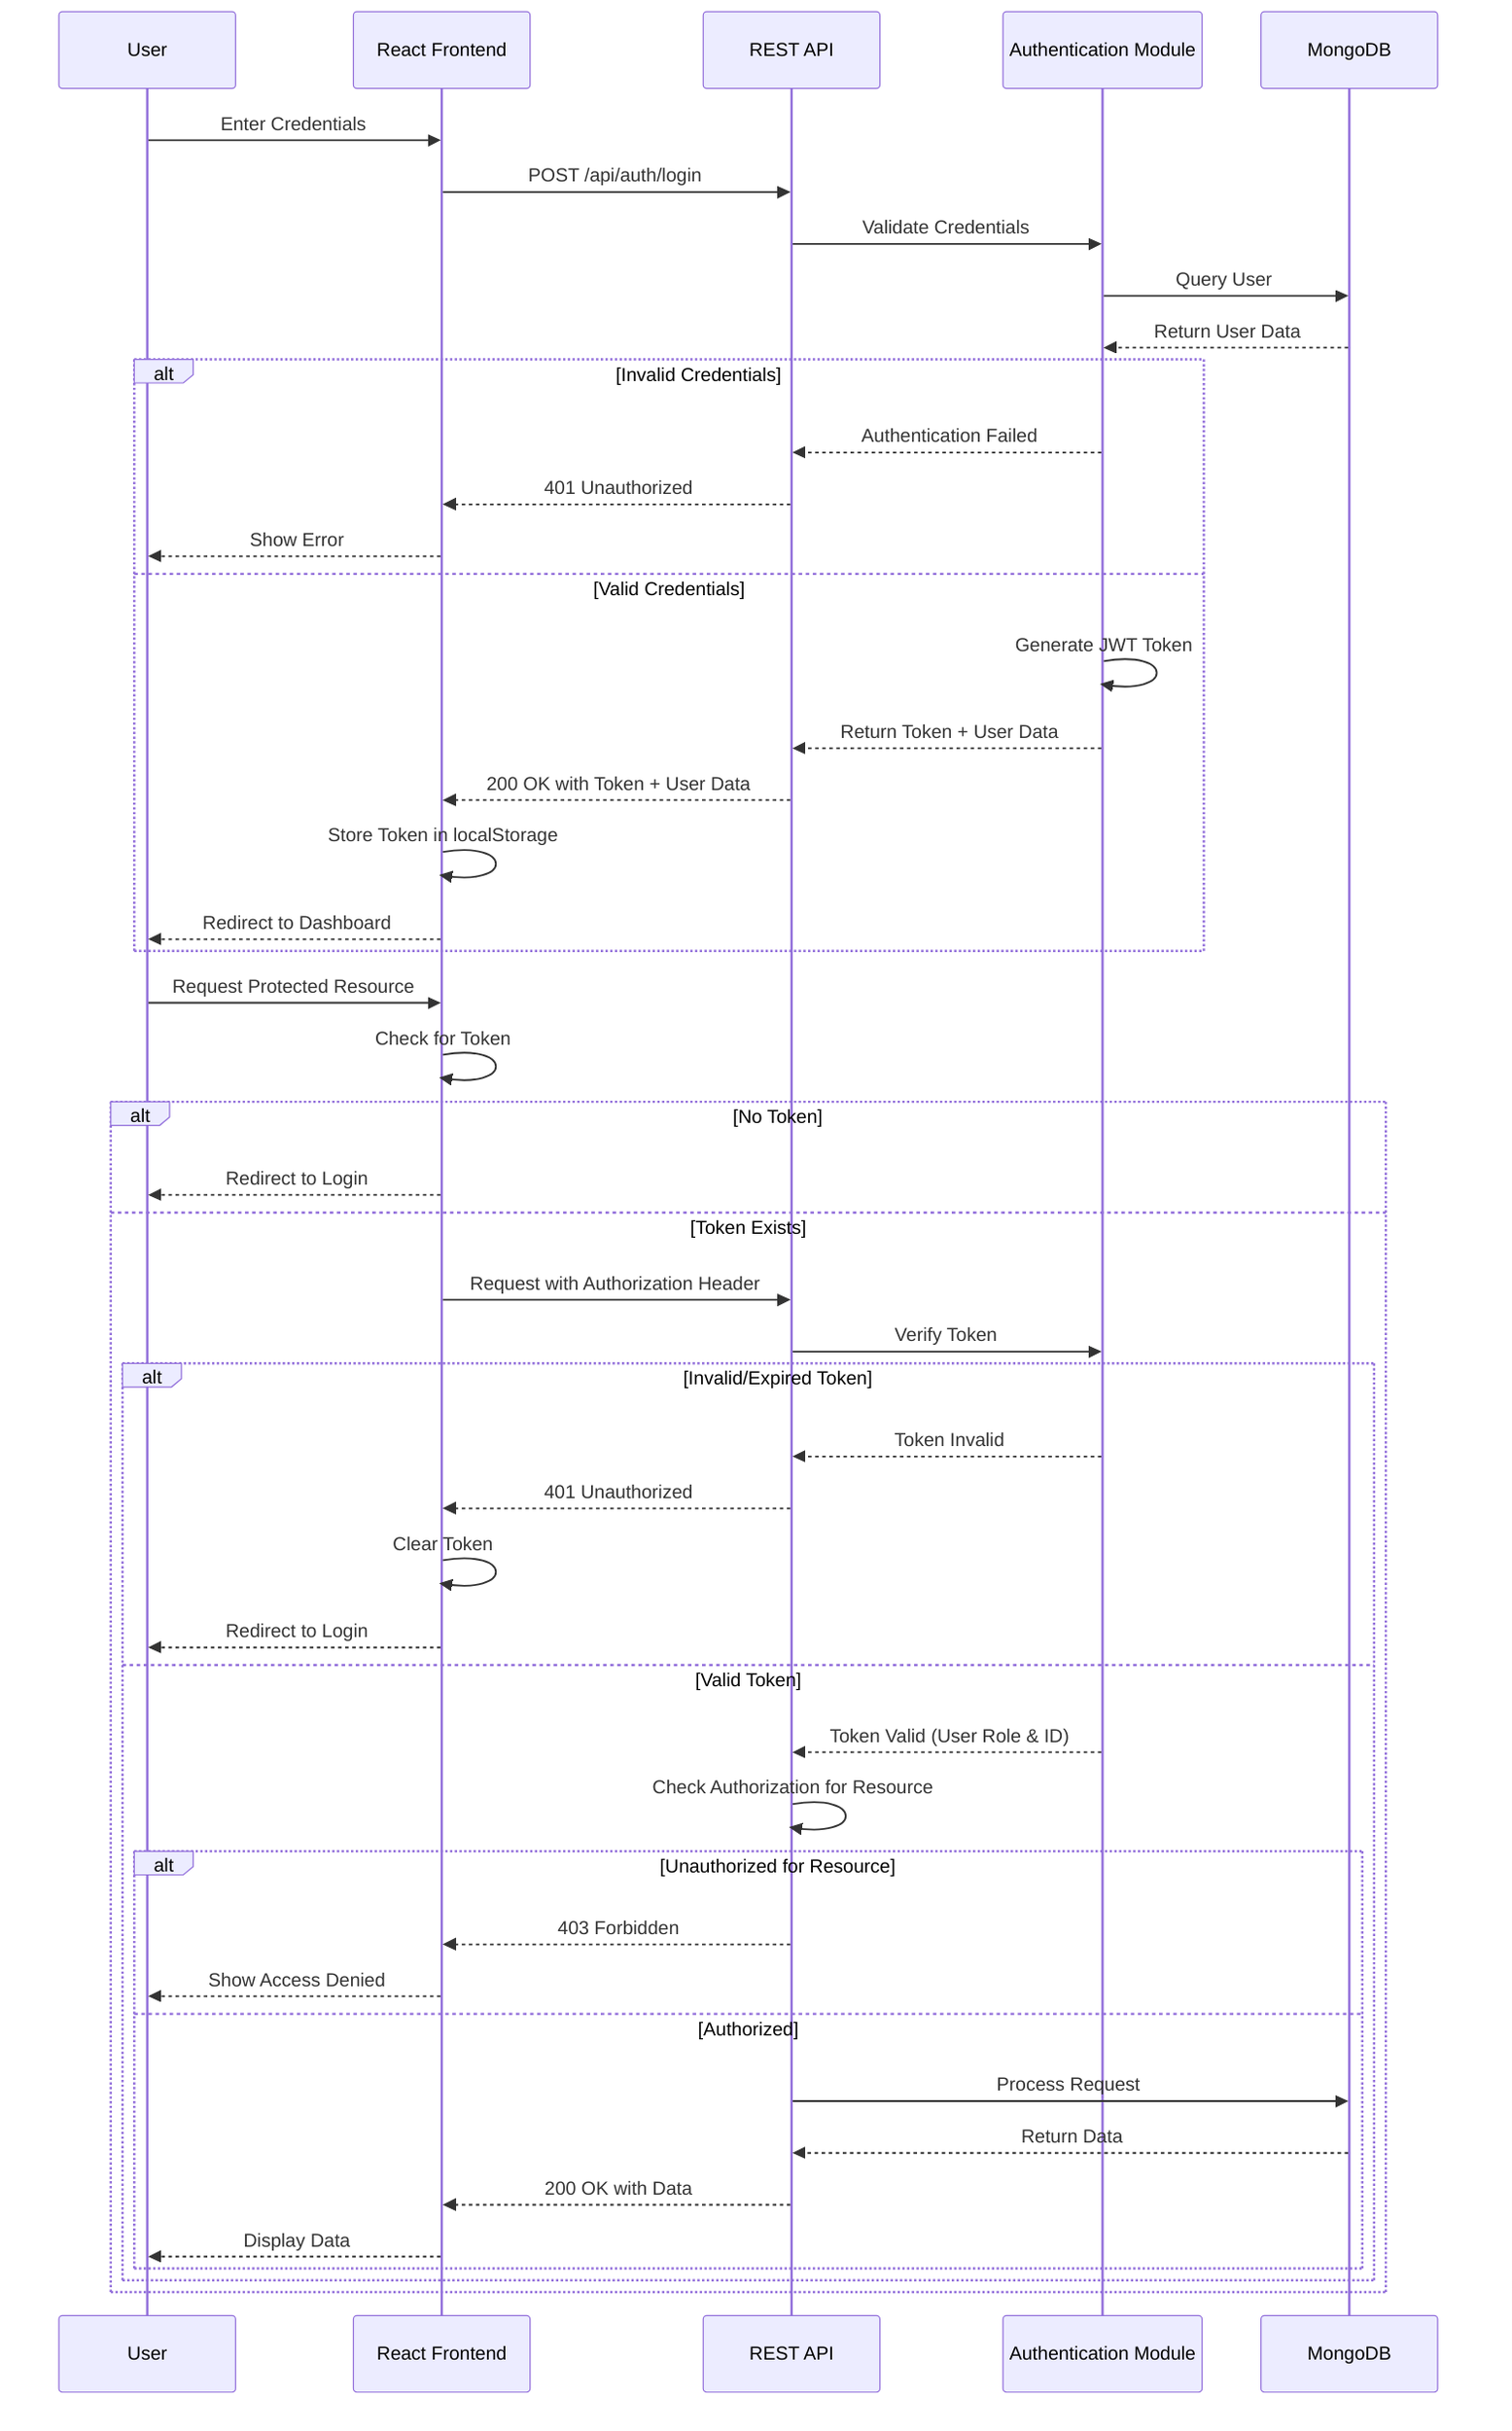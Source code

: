 sequenceDiagram
    participant User
    participant Frontend as React Frontend
    participant API as REST API
    participant Auth as Authentication Module
    participant DB as MongoDB
    
    %% User Login Flow
    User->>Frontend: Enter Credentials
    Frontend->>API: POST /api/auth/login
    API->>Auth: Validate Credentials
    Auth->>DB: Query User
    DB-->>Auth: Return User Data
    
    alt Invalid Credentials
        Auth-->>API: Authentication Failed
        API-->>Frontend: 401 Unauthorized
        Frontend-->>User: Show Error
    else Valid Credentials
        Auth->>Auth: Generate JWT Token
        Auth-->>API: Return Token + User Data
        API-->>Frontend: 200 OK with Token + User Data
        Frontend->>Frontend: Store Token in localStorage
        Frontend-->>User: Redirect to Dashboard
    end
    
    %% Authenticated Request Flow
    User->>Frontend: Request Protected Resource
    Frontend->>Frontend: Check for Token
    
    alt No Token
        Frontend-->>User: Redirect to Login
    else Token Exists
        Frontend->>API: Request with Authorization Header
        API->>Auth: Verify Token
        
        alt Invalid/Expired Token
            Auth-->>API: Token Invalid
            API-->>Frontend: 401 Unauthorized
            Frontend->>Frontend: Clear Token
            Frontend-->>User: Redirect to Login
        else Valid Token
            Auth-->>API: Token Valid (User Role & ID)
            API->>API: Check Authorization for Resource
            
            alt Unauthorized for Resource
                API-->>Frontend: 403 Forbidden
                Frontend-->>User: Show Access Denied
            else Authorized
                API->>DB: Process Request
                DB-->>API: Return Data
                API-->>Frontend: 200 OK with Data
                Frontend-->>User: Display Data
            end
        end
    end